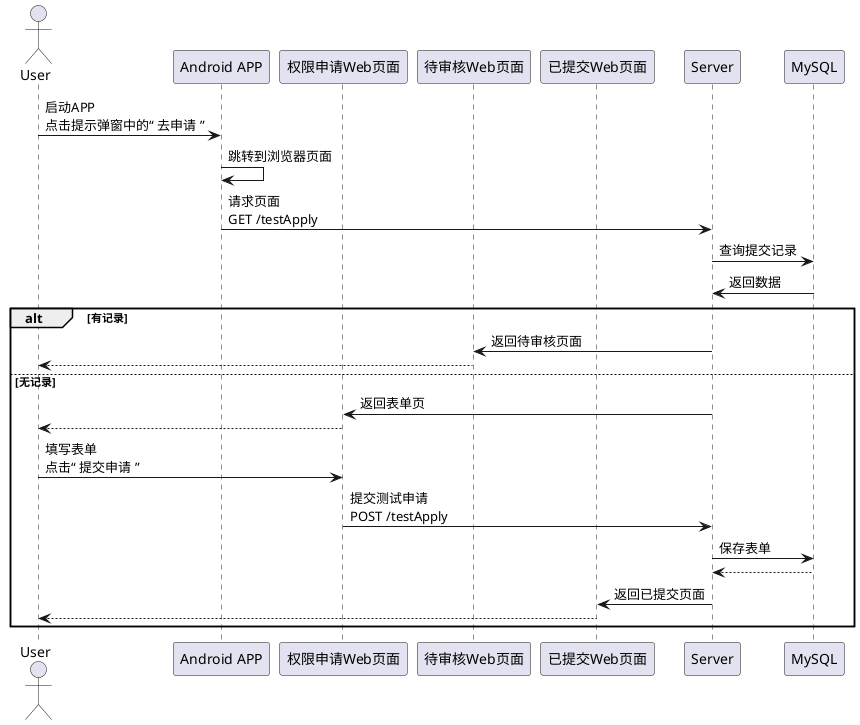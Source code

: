 @startuml APP测试鉴权-权限验证
actor "User" as user
participant "Android APP" as app
participant "权限申请Web页面" as apply
participant "待审核Web页面" as wait
participant "已提交Web页面" as submitted
participant "Server" as server
participant "MySQL" as db
user->app:启动APP\n点击提示弹窗中的“ 去申请 ”
app->app:跳转到浏览器页面
app->server:请求页面\nGET /testApply
server->db:查询提交记录
server<-db:返回数据
alt 有记录
wait<-server:返回待审核页面
user<--wait
else 无记录
apply<-server:返回表单页
user<--apply
user->apply:填写表单\n点击“ 提交申请 ”
apply->server:提交测试申请\nPOST /testApply
server->db:保存表单
server<--db
submitted<-server:返回已提交页面
user<--submitted
end
@enduml